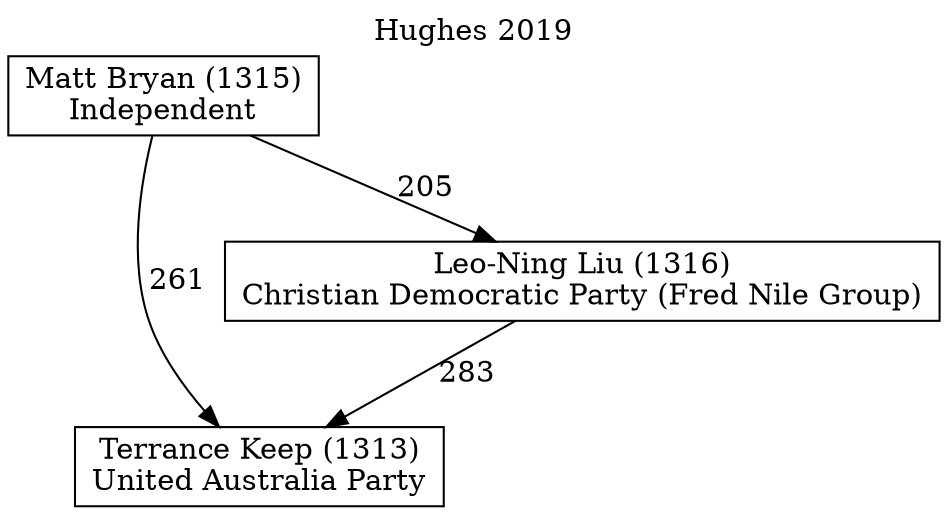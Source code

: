 // House preference flow
digraph "Terrance Keep (1313)_Hughes_2019" {
	graph [label="Hughes 2019" labelloc=t mclimit=10]
	node [shape=box]
	"Terrance Keep (1313)" [label="Terrance Keep (1313)
United Australia Party"]
	"Leo-Ning Liu (1316)" [label="Leo-Ning Liu (1316)
Christian Democratic Party (Fred Nile Group)"]
	"Matt Bryan (1315)" [label="Matt Bryan (1315)
Independent"]
	"Leo-Ning Liu (1316)" -> "Terrance Keep (1313)" [label=283]
	"Matt Bryan (1315)" -> "Leo-Ning Liu (1316)" [label=205]
	"Matt Bryan (1315)" -> "Terrance Keep (1313)" [label=261]
}
